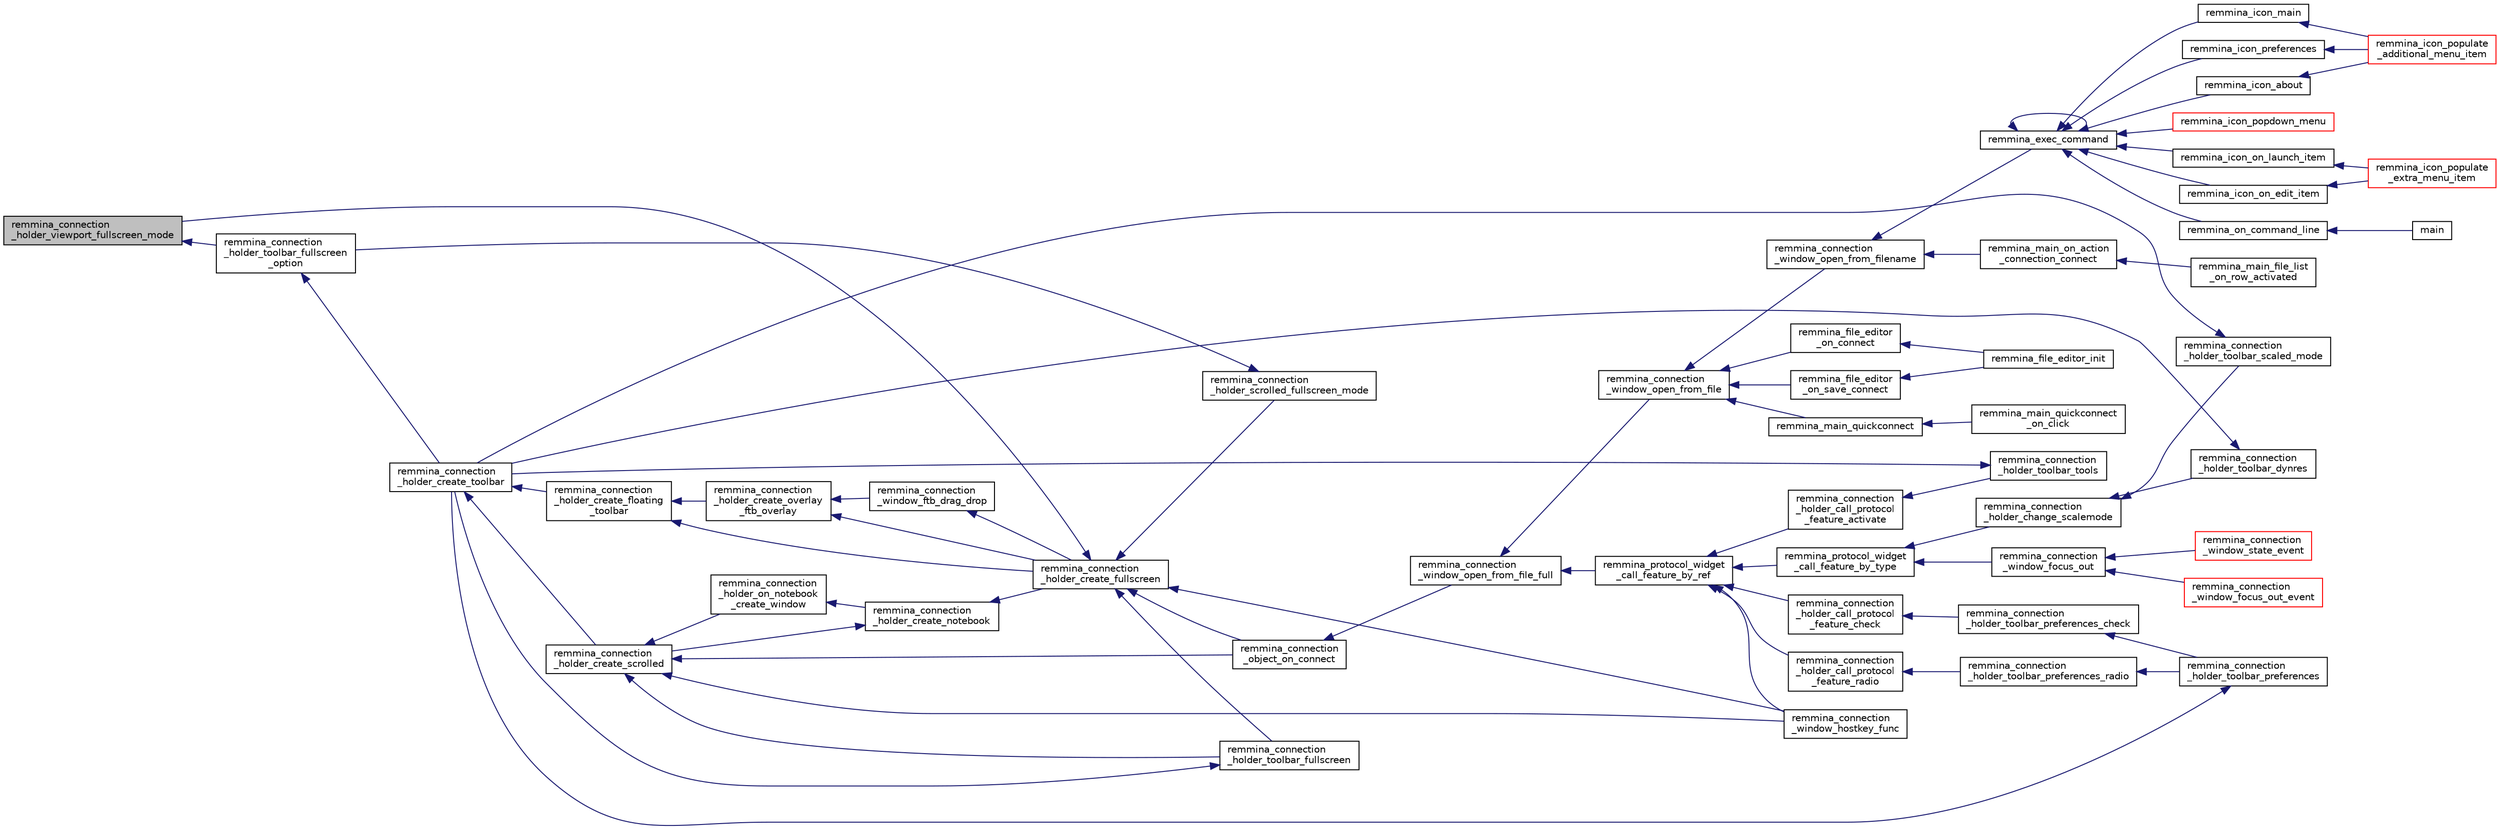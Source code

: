 digraph "remmina_connection_holder_viewport_fullscreen_mode"
{
  edge [fontname="Helvetica",fontsize="10",labelfontname="Helvetica",labelfontsize="10"];
  node [fontname="Helvetica",fontsize="10",shape=record];
  rankdir="LR";
  Node10440 [label="remmina_connection\l_holder_viewport_fullscreen_mode",height=0.2,width=0.4,color="black", fillcolor="grey75", style="filled", fontcolor="black"];
  Node10440 -> Node10441 [dir="back",color="midnightblue",fontsize="10",style="solid",fontname="Helvetica"];
  Node10441 [label="remmina_connection\l_holder_toolbar_fullscreen\l_option",height=0.2,width=0.4,color="black", fillcolor="white", style="filled",URL="$remmina__connection__window_8c.html#a1415cdcbed0e6fe9a7978586bf132207"];
  Node10441 -> Node10442 [dir="back",color="midnightblue",fontsize="10",style="solid",fontname="Helvetica"];
  Node10442 [label="remmina_connection\l_holder_create_toolbar",height=0.2,width=0.4,color="black", fillcolor="white", style="filled",URL="$remmina__connection__window_8c.html#af8138da72278e9e9000276e08a6fd984"];
  Node10442 -> Node10443 [dir="back",color="midnightblue",fontsize="10",style="solid",fontname="Helvetica"];
  Node10443 [label="remmina_connection\l_holder_create_floating\l_toolbar",height=0.2,width=0.4,color="black", fillcolor="white", style="filled",URL="$remmina__connection__window_8c.html#a967dca6c1876afc3e6bcb763f9709d43"];
  Node10443 -> Node10444 [dir="back",color="midnightblue",fontsize="10",style="solid",fontname="Helvetica"];
  Node10444 [label="remmina_connection\l_holder_create_overlay\l_ftb_overlay",height=0.2,width=0.4,color="black", fillcolor="white", style="filled",URL="$remmina__connection__window_8c.html#ab2edcb806312b3367c70fbb13c383ae0"];
  Node10444 -> Node10445 [dir="back",color="midnightblue",fontsize="10",style="solid",fontname="Helvetica"];
  Node10445 [label="remmina_connection\l_window_ftb_drag_drop",height=0.2,width=0.4,color="black", fillcolor="white", style="filled",URL="$remmina__connection__window_8c.html#a15c9b2bd929f8f2bb64d0bb6fa60f067"];
  Node10445 -> Node10446 [dir="back",color="midnightblue",fontsize="10",style="solid",fontname="Helvetica"];
  Node10446 [label="remmina_connection\l_holder_create_fullscreen",height=0.2,width=0.4,color="black", fillcolor="white", style="filled",URL="$remmina__connection__window_8c.html#ae67ca4d276339723c1ff87fc224eaccf"];
  Node10446 -> Node10447 [dir="back",color="midnightblue",fontsize="10",style="solid",fontname="Helvetica"];
  Node10447 [label="remmina_connection\l_holder_toolbar_fullscreen",height=0.2,width=0.4,color="black", fillcolor="white", style="filled",URL="$remmina__connection__window_8c.html#a02ac20f50f1b7b816bd7208127efdbee"];
  Node10447 -> Node10442 [dir="back",color="midnightblue",fontsize="10",style="solid",fontname="Helvetica"];
  Node10446 -> Node10440 [dir="back",color="midnightblue",fontsize="10",style="solid",fontname="Helvetica"];
  Node10446 -> Node10448 [dir="back",color="midnightblue",fontsize="10",style="solid",fontname="Helvetica"];
  Node10448 [label="remmina_connection\l_holder_scrolled_fullscreen_mode",height=0.2,width=0.4,color="black", fillcolor="white", style="filled",URL="$remmina__connection__window_8c.html#aa25cae5c0e15e13b817b925e42a044a9"];
  Node10448 -> Node10441 [dir="back",color="midnightblue",fontsize="10",style="solid",fontname="Helvetica"];
  Node10446 -> Node10449 [dir="back",color="midnightblue",fontsize="10",style="solid",fontname="Helvetica"];
  Node10449 [label="remmina_connection\l_window_hostkey_func",height=0.2,width=0.4,color="black", fillcolor="white", style="filled",URL="$remmina__connection__window_8c.html#abef663d930076deb3105f86dabe2a9c3"];
  Node10446 -> Node10450 [dir="back",color="midnightblue",fontsize="10",style="solid",fontname="Helvetica"];
  Node10450 [label="remmina_connection\l_object_on_connect",height=0.2,width=0.4,color="black", fillcolor="white", style="filled",URL="$remmina__connection__window_8c.html#a0ad685a873ecef95ec13caba17e0c22e"];
  Node10450 -> Node10451 [dir="back",color="midnightblue",fontsize="10",style="solid",fontname="Helvetica"];
  Node10451 [label="remmina_connection\l_window_open_from_file_full",height=0.2,width=0.4,color="black", fillcolor="white", style="filled",URL="$remmina__connection__window_8h.html#adbf2b670ca3bae96a99cb0b36021a961"];
  Node10451 -> Node10452 [dir="back",color="midnightblue",fontsize="10",style="solid",fontname="Helvetica"];
  Node10452 [label="remmina_connection\l_window_open_from_file",height=0.2,width=0.4,color="black", fillcolor="white", style="filled",URL="$remmina__connection__window_8h.html#a1c7f722a89609523cc4de079cc82f23c"];
  Node10452 -> Node10453 [dir="back",color="midnightblue",fontsize="10",style="solid",fontname="Helvetica"];
  Node10453 [label="remmina_connection\l_window_open_from_filename",height=0.2,width=0.4,color="black", fillcolor="white", style="filled",URL="$remmina__connection__window_8h.html#ab0ed27ef360efc7d92906cbabf9da5db"];
  Node10453 -> Node10454 [dir="back",color="midnightblue",fontsize="10",style="solid",fontname="Helvetica"];
  Node10454 [label="remmina_exec_command",height=0.2,width=0.4,color="black", fillcolor="white", style="filled",URL="$remmina__exec_8h.html#a424cabdcff647797061e7482049d62a7"];
  Node10454 -> Node10455 [dir="back",color="midnightblue",fontsize="10",style="solid",fontname="Helvetica"];
  Node10455 [label="remmina_on_command_line",height=0.2,width=0.4,color="black", fillcolor="white", style="filled",URL="$remmina_8c.html#aeb286fc5bd52ab5382ab8cb495dc2914"];
  Node10455 -> Node10456 [dir="back",color="midnightblue",fontsize="10",style="solid",fontname="Helvetica"];
  Node10456 [label="main",height=0.2,width=0.4,color="black", fillcolor="white", style="filled",URL="$remmina_8c.html#a0ddf1224851353fc92bfbff6f499fa97"];
  Node10454 -> Node10454 [dir="back",color="midnightblue",fontsize="10",style="solid",fontname="Helvetica"];
  Node10454 -> Node10457 [dir="back",color="midnightblue",fontsize="10",style="solid",fontname="Helvetica"];
  Node10457 [label="remmina_icon_main",height=0.2,width=0.4,color="black", fillcolor="white", style="filled",URL="$remmina__icon_8c.html#a920476110ab6410c8fc8cf734109e497"];
  Node10457 -> Node10458 [dir="back",color="midnightblue",fontsize="10",style="solid",fontname="Helvetica"];
  Node10458 [label="remmina_icon_populate\l_additional_menu_item",height=0.2,width=0.4,color="red", fillcolor="white", style="filled",URL="$remmina__icon_8c.html#a8aaf73ed94cf20dcce1c7be26262cb56"];
  Node10454 -> Node10468 [dir="back",color="midnightblue",fontsize="10",style="solid",fontname="Helvetica"];
  Node10468 [label="remmina_icon_preferences",height=0.2,width=0.4,color="black", fillcolor="white", style="filled",URL="$remmina__icon_8c.html#ad3b0e3d12e4854eae05b1afea19da404"];
  Node10468 -> Node10458 [dir="back",color="midnightblue",fontsize="10",style="solid",fontname="Helvetica"];
  Node10454 -> Node10469 [dir="back",color="midnightblue",fontsize="10",style="solid",fontname="Helvetica"];
  Node10469 [label="remmina_icon_about",height=0.2,width=0.4,color="black", fillcolor="white", style="filled",URL="$remmina__icon_8c.html#a5cdf1958ef01e49889bcee2e90e2cf71"];
  Node10469 -> Node10458 [dir="back",color="midnightblue",fontsize="10",style="solid",fontname="Helvetica"];
  Node10454 -> Node10470 [dir="back",color="midnightblue",fontsize="10",style="solid",fontname="Helvetica"];
  Node10470 [label="remmina_icon_on_launch_item",height=0.2,width=0.4,color="black", fillcolor="white", style="filled",URL="$remmina__icon_8c.html#ad1699688680e12abcfd5c74dd2f76d83"];
  Node10470 -> Node10471 [dir="back",color="midnightblue",fontsize="10",style="solid",fontname="Helvetica"];
  Node10471 [label="remmina_icon_populate\l_extra_menu_item",height=0.2,width=0.4,color="red", fillcolor="white", style="filled",URL="$remmina__icon_8c.html#a2847311861df3a2f1c8bbcd35cf3fd6f"];
  Node10454 -> Node10473 [dir="back",color="midnightblue",fontsize="10",style="solid",fontname="Helvetica"];
  Node10473 [label="remmina_icon_on_edit_item",height=0.2,width=0.4,color="black", fillcolor="white", style="filled",URL="$remmina__icon_8c.html#af8708120906a8dc41a7998ebf9ecd129"];
  Node10473 -> Node10471 [dir="back",color="midnightblue",fontsize="10",style="solid",fontname="Helvetica"];
  Node10454 -> Node10474 [dir="back",color="midnightblue",fontsize="10",style="solid",fontname="Helvetica"];
  Node10474 [label="remmina_icon_popdown_menu",height=0.2,width=0.4,color="red", fillcolor="white", style="filled",URL="$remmina__icon_8c.html#a444be76e3c3a065279c5f9abc7fae833"];
  Node10453 -> Node10475 [dir="back",color="midnightblue",fontsize="10",style="solid",fontname="Helvetica"];
  Node10475 [label="remmina_main_on_action\l_connection_connect",height=0.2,width=0.4,color="black", fillcolor="white", style="filled",URL="$remmina__main_8c.html#ae023d1cb099a4f7bee79f13760566cbf"];
  Node10475 -> Node10476 [dir="back",color="midnightblue",fontsize="10",style="solid",fontname="Helvetica"];
  Node10476 [label="remmina_main_file_list\l_on_row_activated",height=0.2,width=0.4,color="black", fillcolor="white", style="filled",URL="$remmina__main_8c.html#aba1a89a2400c5cc8373c6bd34602ac10"];
  Node10452 -> Node10477 [dir="back",color="midnightblue",fontsize="10",style="solid",fontname="Helvetica"];
  Node10477 [label="remmina_file_editor\l_on_connect",height=0.2,width=0.4,color="black", fillcolor="white", style="filled",URL="$remmina__file__editor_8c.html#a73b8581fd1fd77532b748d91a2951f25"];
  Node10477 -> Node10461 [dir="back",color="midnightblue",fontsize="10",style="solid",fontname="Helvetica"];
  Node10461 [label="remmina_file_editor_init",height=0.2,width=0.4,color="black", fillcolor="white", style="filled",URL="$remmina__file__editor_8c.html#a9afd8d41c66f547320930eb331f3124d"];
  Node10452 -> Node10462 [dir="back",color="midnightblue",fontsize="10",style="solid",fontname="Helvetica"];
  Node10462 [label="remmina_file_editor\l_on_save_connect",height=0.2,width=0.4,color="black", fillcolor="white", style="filled",URL="$remmina__file__editor_8c.html#a57224f3f69f04f398de563b71be6b18e"];
  Node10462 -> Node10461 [dir="back",color="midnightblue",fontsize="10",style="solid",fontname="Helvetica"];
  Node10452 -> Node10478 [dir="back",color="midnightblue",fontsize="10",style="solid",fontname="Helvetica"];
  Node10478 [label="remmina_main_quickconnect",height=0.2,width=0.4,color="black", fillcolor="white", style="filled",URL="$remmina__main_8c.html#a802458852abacebfb16f1f4295806a01"];
  Node10478 -> Node10479 [dir="back",color="midnightblue",fontsize="10",style="solid",fontname="Helvetica"];
  Node10479 [label="remmina_main_quickconnect\l_on_click",height=0.2,width=0.4,color="black", fillcolor="white", style="filled",URL="$remmina__main_8c.html#a210e9e04c7c97cc86412044de31f659d"];
  Node10451 -> Node10480 [dir="back",color="midnightblue",fontsize="10",style="solid",fontname="Helvetica"];
  Node10480 [label="remmina_protocol_widget\l_call_feature_by_ref",height=0.2,width=0.4,color="black", fillcolor="white", style="filled",URL="$remmina__protocol__widget_8h.html#a605b69a9aa4393024369cc5070488692"];
  Node10480 -> Node10481 [dir="back",color="midnightblue",fontsize="10",style="solid",fontname="Helvetica"];
  Node10481 [label="remmina_connection\l_holder_call_protocol\l_feature_radio",height=0.2,width=0.4,color="black", fillcolor="white", style="filled",URL="$remmina__connection__window_8c.html#a86280cb973101817f7410af393bc2f98"];
  Node10481 -> Node10482 [dir="back",color="midnightblue",fontsize="10",style="solid",fontname="Helvetica"];
  Node10482 [label="remmina_connection\l_holder_toolbar_preferences_radio",height=0.2,width=0.4,color="black", fillcolor="white", style="filled",URL="$remmina__connection__window_8c.html#a1ddab4aacc284c606ab237eae9c0b5a9"];
  Node10482 -> Node10483 [dir="back",color="midnightblue",fontsize="10",style="solid",fontname="Helvetica"];
  Node10483 [label="remmina_connection\l_holder_toolbar_preferences",height=0.2,width=0.4,color="black", fillcolor="white", style="filled",URL="$remmina__connection__window_8c.html#a78ec7d6e66d6e6569c1a9a0230c74bc8"];
  Node10483 -> Node10442 [dir="back",color="midnightblue",fontsize="10",style="solid",fontname="Helvetica"];
  Node10480 -> Node10484 [dir="back",color="midnightblue",fontsize="10",style="solid",fontname="Helvetica"];
  Node10484 [label="remmina_connection\l_holder_call_protocol\l_feature_check",height=0.2,width=0.4,color="black", fillcolor="white", style="filled",URL="$remmina__connection__window_8c.html#a8d924ded7fe147df8b5f113e2fb1d6e7"];
  Node10484 -> Node10485 [dir="back",color="midnightblue",fontsize="10",style="solid",fontname="Helvetica"];
  Node10485 [label="remmina_connection\l_holder_toolbar_preferences_check",height=0.2,width=0.4,color="black", fillcolor="white", style="filled",URL="$remmina__connection__window_8c.html#ada0dce340f5f1484c496a2357e8a2c69"];
  Node10485 -> Node10483 [dir="back",color="midnightblue",fontsize="10",style="solid",fontname="Helvetica"];
  Node10480 -> Node10486 [dir="back",color="midnightblue",fontsize="10",style="solid",fontname="Helvetica"];
  Node10486 [label="remmina_connection\l_holder_call_protocol\l_feature_activate",height=0.2,width=0.4,color="black", fillcolor="white", style="filled",URL="$remmina__connection__window_8c.html#a4507b43c6fd10bc68d9512c6b253a552"];
  Node10486 -> Node10487 [dir="back",color="midnightblue",fontsize="10",style="solid",fontname="Helvetica"];
  Node10487 [label="remmina_connection\l_holder_toolbar_tools",height=0.2,width=0.4,color="black", fillcolor="white", style="filled",URL="$remmina__connection__window_8c.html#a51cc0b2274049920f67c71047bd76213"];
  Node10487 -> Node10442 [dir="back",color="midnightblue",fontsize="10",style="solid",fontname="Helvetica"];
  Node10480 -> Node10449 [dir="back",color="midnightblue",fontsize="10",style="solid",fontname="Helvetica"];
  Node10480 -> Node10488 [dir="back",color="midnightblue",fontsize="10",style="solid",fontname="Helvetica"];
  Node10488 [label="remmina_protocol_widget\l_call_feature_by_type",height=0.2,width=0.4,color="black", fillcolor="white", style="filled",URL="$remmina__protocol__widget_8h.html#a6a630e96e5b914d60d678ae8eaad4cd9"];
  Node10488 -> Node10489 [dir="back",color="midnightblue",fontsize="10",style="solid",fontname="Helvetica"];
  Node10489 [label="remmina_connection\l_holder_change_scalemode",height=0.2,width=0.4,color="black", fillcolor="white", style="filled",URL="$remmina__connection__window_8c.html#a5565ebedf82eb9f2d54b7f447b4c930e"];
  Node10489 -> Node10490 [dir="back",color="midnightblue",fontsize="10",style="solid",fontname="Helvetica"];
  Node10490 [label="remmina_connection\l_holder_toolbar_dynres",height=0.2,width=0.4,color="black", fillcolor="white", style="filled",URL="$remmina__connection__window_8c.html#a576e3800c7371f63b27e3832848ac4e5"];
  Node10490 -> Node10442 [dir="back",color="midnightblue",fontsize="10",style="solid",fontname="Helvetica"];
  Node10489 -> Node10491 [dir="back",color="midnightblue",fontsize="10",style="solid",fontname="Helvetica"];
  Node10491 [label="remmina_connection\l_holder_toolbar_scaled_mode",height=0.2,width=0.4,color="black", fillcolor="white", style="filled",URL="$remmina__connection__window_8c.html#ad6136dd7c0867a5a5f1c0b0645632ee4"];
  Node10491 -> Node10442 [dir="back",color="midnightblue",fontsize="10",style="solid",fontname="Helvetica"];
  Node10488 -> Node10492 [dir="back",color="midnightblue",fontsize="10",style="solid",fontname="Helvetica"];
  Node10492 [label="remmina_connection\l_window_focus_out",height=0.2,width=0.4,color="black", fillcolor="white", style="filled",URL="$remmina__connection__window_8c.html#a8c242e0a7ee57ed79099c330d696b43f"];
  Node10492 -> Node10493 [dir="back",color="midnightblue",fontsize="10",style="solid",fontname="Helvetica"];
  Node10493 [label="remmina_connection\l_window_focus_out_event",height=0.2,width=0.4,color="red", fillcolor="white", style="filled",URL="$remmina__connection__window_8c.html#a539828a1dd435bee083d82136691176c"];
  Node10492 -> Node10498 [dir="back",color="midnightblue",fontsize="10",style="solid",fontname="Helvetica"];
  Node10498 [label="remmina_connection\l_window_state_event",height=0.2,width=0.4,color="red", fillcolor="white", style="filled",URL="$remmina__connection__window_8c.html#a174d5b1e983a96c98aae2e8078f462bd"];
  Node10444 -> Node10446 [dir="back",color="midnightblue",fontsize="10",style="solid",fontname="Helvetica"];
  Node10443 -> Node10446 [dir="back",color="midnightblue",fontsize="10",style="solid",fontname="Helvetica"];
  Node10442 -> Node10495 [dir="back",color="midnightblue",fontsize="10",style="solid",fontname="Helvetica"];
  Node10495 [label="remmina_connection\l_holder_create_scrolled",height=0.2,width=0.4,color="black", fillcolor="white", style="filled",URL="$remmina__connection__window_8c.html#a57b3656c37df65d276ddd50a16906dc7"];
  Node10495 -> Node10447 [dir="back",color="midnightblue",fontsize="10",style="solid",fontname="Helvetica"];
  Node10495 -> Node10496 [dir="back",color="midnightblue",fontsize="10",style="solid",fontname="Helvetica"];
  Node10496 [label="remmina_connection\l_holder_on_notebook\l_create_window",height=0.2,width=0.4,color="black", fillcolor="white", style="filled",URL="$remmina__connection__window_8c.html#a2f5fc595c1aad851962aa58e2009bcce"];
  Node10496 -> Node10497 [dir="back",color="midnightblue",fontsize="10",style="solid",fontname="Helvetica"];
  Node10497 [label="remmina_connection\l_holder_create_notebook",height=0.2,width=0.4,color="black", fillcolor="white", style="filled",URL="$remmina__connection__window_8c.html#ae616dc409c5775dc73d9a83c1f081705"];
  Node10497 -> Node10495 [dir="back",color="midnightblue",fontsize="10",style="solid",fontname="Helvetica"];
  Node10497 -> Node10446 [dir="back",color="midnightblue",fontsize="10",style="solid",fontname="Helvetica"];
  Node10495 -> Node10449 [dir="back",color="midnightblue",fontsize="10",style="solid",fontname="Helvetica"];
  Node10495 -> Node10450 [dir="back",color="midnightblue",fontsize="10",style="solid",fontname="Helvetica"];
}
